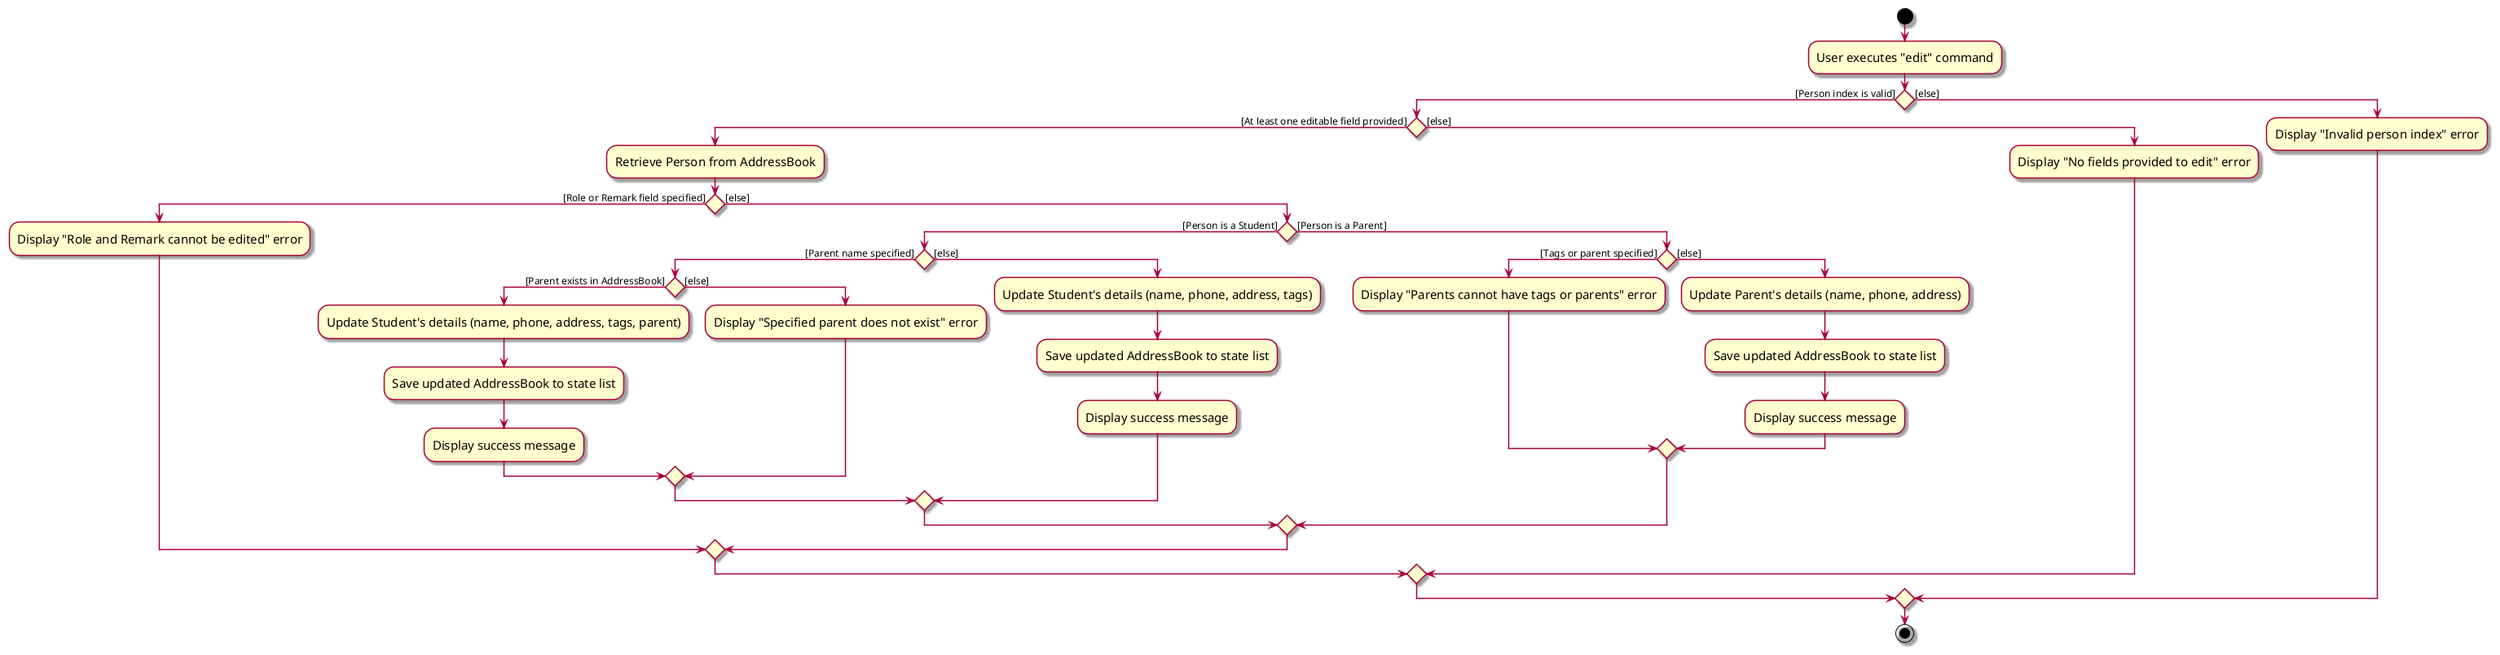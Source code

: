 @startuml
skin rose
skinparam ActivityFontSize 15
skinparam ArrowFontSize 12

start
:User executes "edit" command;

if () then ([Person index is valid])
    if () then ([At least one editable field provided])
        :Retrieve Person from AddressBook;
        if () then ([Role or Remark field specified])
            :Display "Role and Remark cannot be edited" error;
        else ([else])
            if () then ([Person is a Student])
                if () then ([Parent name specified])
                    if () then ([Parent exists in AddressBook])
                        :Update Student's details (name, phone, address, tags, parent);
                        :Save updated AddressBook to state list;
                        :Display success message;
                    else ([else])
                        :Display "Specified parent does not exist" error;
                    endif
                else ([else])
                    :Update Student's details (name, phone, address, tags);
                    :Save updated AddressBook to state list;
                    :Display success message;
                endif
            else ([Person is a Parent])
                if () then ([Tags or parent specified])
                    :Display "Parents cannot have tags or parents" error;
                else ([else])
                    :Update Parent's details (name, phone, address);
                    :Save updated AddressBook to state list;
                    :Display success message;
                endif
            endif
        endif
    else ([else])
        :Display "No fields provided to edit" error;
    endif
else ([else])
    :Display "Invalid person index" error;
endif

stop
@enduml

